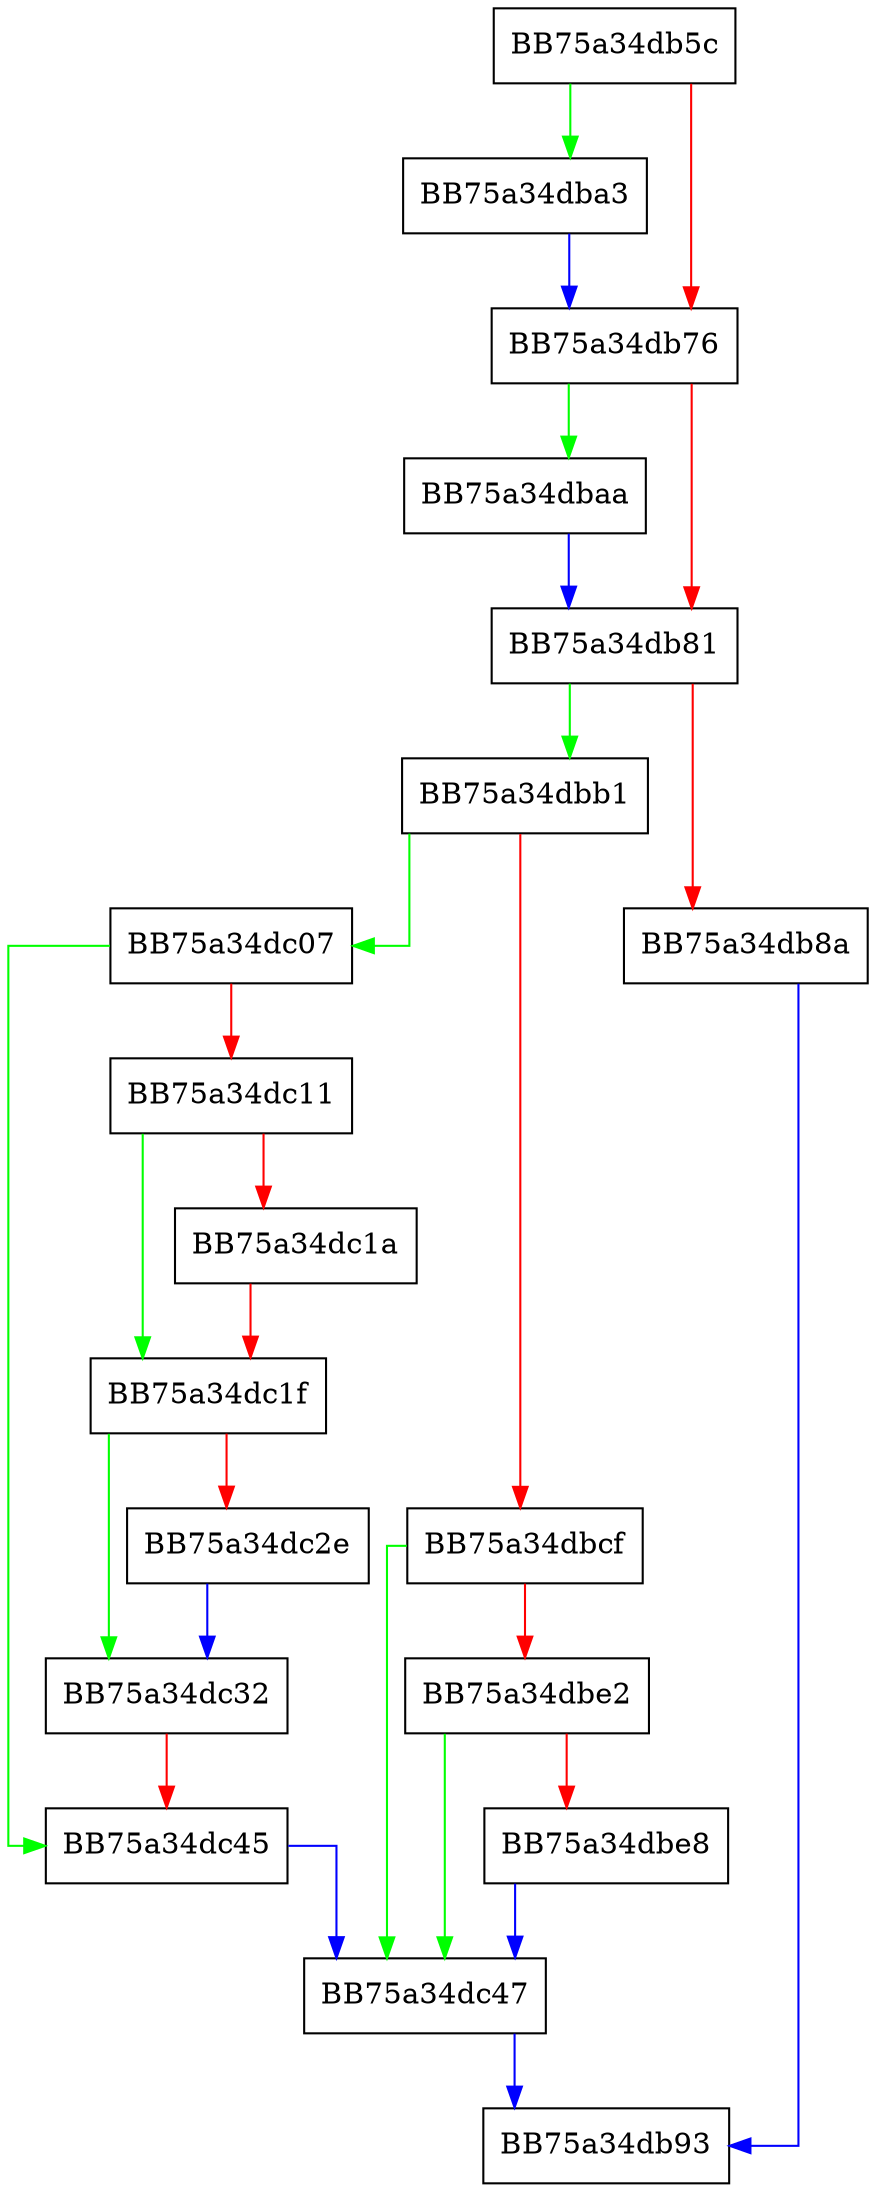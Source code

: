 digraph GetBaseFileRecord {
  node [shape="box"];
  graph [splines=ortho];
  BB75a34db5c -> BB75a34dba3 [color="green"];
  BB75a34db5c -> BB75a34db76 [color="red"];
  BB75a34db76 -> BB75a34dbaa [color="green"];
  BB75a34db76 -> BB75a34db81 [color="red"];
  BB75a34db81 -> BB75a34dbb1 [color="green"];
  BB75a34db81 -> BB75a34db8a [color="red"];
  BB75a34db8a -> BB75a34db93 [color="blue"];
  BB75a34dba3 -> BB75a34db76 [color="blue"];
  BB75a34dbaa -> BB75a34db81 [color="blue"];
  BB75a34dbb1 -> BB75a34dc07 [color="green"];
  BB75a34dbb1 -> BB75a34dbcf [color="red"];
  BB75a34dbcf -> BB75a34dc47 [color="green"];
  BB75a34dbcf -> BB75a34dbe2 [color="red"];
  BB75a34dbe2 -> BB75a34dc47 [color="green"];
  BB75a34dbe2 -> BB75a34dbe8 [color="red"];
  BB75a34dbe8 -> BB75a34dc47 [color="blue"];
  BB75a34dc07 -> BB75a34dc45 [color="green"];
  BB75a34dc07 -> BB75a34dc11 [color="red"];
  BB75a34dc11 -> BB75a34dc1f [color="green"];
  BB75a34dc11 -> BB75a34dc1a [color="red"];
  BB75a34dc1a -> BB75a34dc1f [color="red"];
  BB75a34dc1f -> BB75a34dc32 [color="green"];
  BB75a34dc1f -> BB75a34dc2e [color="red"];
  BB75a34dc2e -> BB75a34dc32 [color="blue"];
  BB75a34dc32 -> BB75a34dc45 [color="red"];
  BB75a34dc45 -> BB75a34dc47 [color="blue"];
  BB75a34dc47 -> BB75a34db93 [color="blue"];
}